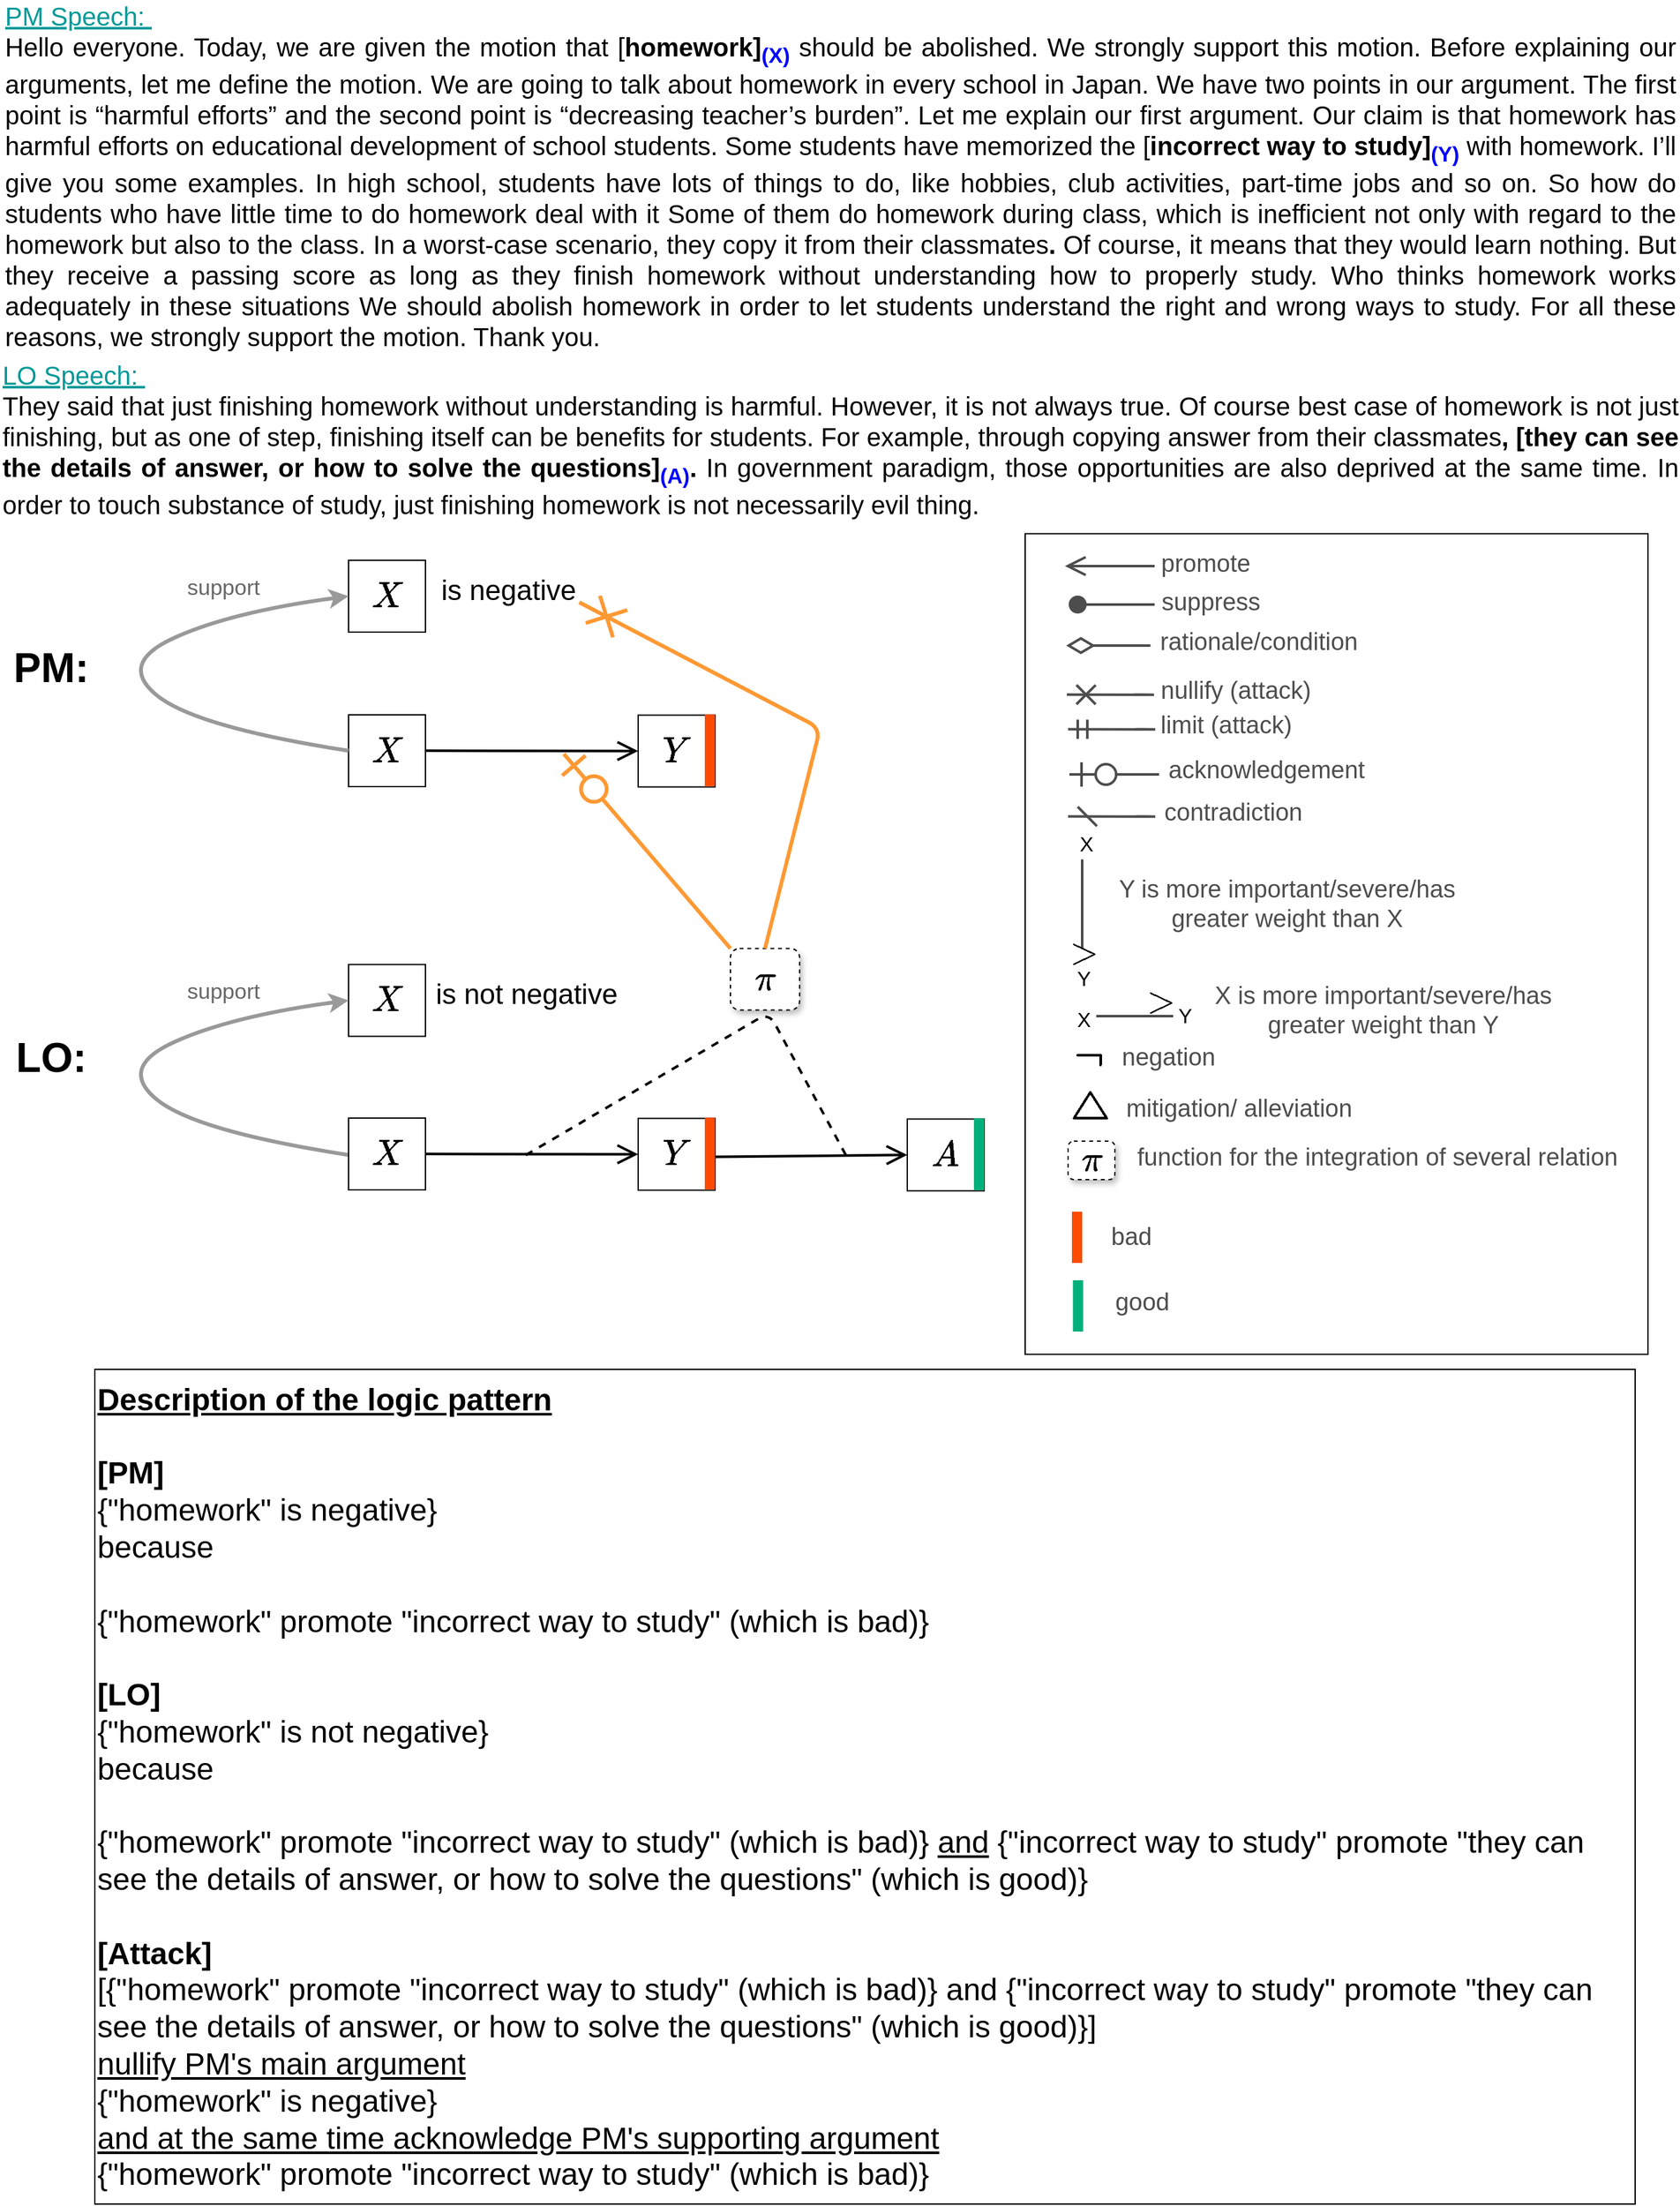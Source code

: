<mxfile version="15.8.3" type="device"><diagram id="NebdKccpn1Tcwdz-Rh-k" name="Page-1"><mxGraphModel dx="1475" dy="851" grid="1" gridSize="10" guides="1" tooltips="1" connect="1" arrows="1" fold="1" page="1" pageScale="1" pageWidth="1100" pageHeight="1700" math="1" shadow="0"><root><mxCell id="0"/><mxCell id="1" parent="0"/><mxCell id="UqYzVpXplDqsbALxIXjI-1" value="&lt;div style=&quot;text-align: justify ; font-size: 20px&quot;&gt;&lt;font style=&quot;font-size: 20px&quot; color=&quot;#009999&quot;&gt;&lt;u&gt;PM Speech:&amp;nbsp;&lt;/u&gt;&lt;/font&gt;&lt;/div&gt;&lt;div style=&quot;text-align: justify&quot;&gt;&lt;span style=&quot;font-size: 20px&quot;&gt;Hello everyone. Today, we are given the motion that [&lt;b&gt;homework]&lt;sub&gt;&lt;font color=&quot;#0000ff&quot;&gt;(X)&lt;/font&gt;&lt;/sub&gt;&lt;/b&gt; should be abolished. We strongly support this motion. Before explaining our arguments, let me define the motion. We are going to talk about homework in every school in Japan. We have two points in our argument. The first point is “harmful efforts” and the second point is “decreasing teacher’s burden”. Let me explain our first argument. Our claim is that homework has harmful efforts on educational development of school students. Some students have memorized the [&lt;b&gt;incorrect way to study]&lt;sub&gt;&lt;font color=&quot;#0000ff&quot;&gt;(Y)&lt;/font&gt;&lt;/sub&gt;&lt;/b&gt; with homework. I’ll give you some examples. In high school, students have lots of things to do, like hobbies, club activities, part-time jobs and so on. So how do students who have little time to do homework deal with it Some of them do homework during class, which is inefficient not only with regard to the homework but also to the class. In a worst-case scenario, they copy it from their classmates&lt;b&gt;.&lt;/b&gt; Of course, it means that they would learn nothing. But they receive a passing score as long as they finish homework without understanding how to properly study. Who thinks homework works adequately in these situations We should abolish homework in order to let students understand the right and wrong ways to study. For all these reasons, we strongly support the motion. Thank you.&lt;/span&gt;&lt;br&gt;&lt;/div&gt;" style="text;html=1;strokeColor=none;fillColor=none;align=left;verticalAlign=middle;whiteSpace=wrap;rounded=0;" parent="1" vertex="1"><mxGeometry x="552" y="144" width="1306" height="190" as="geometry"/></mxCell><mxCell id="UqYzVpXplDqsbALxIXjI-2" value="&lt;div style=&quot;text-align: justify ; font-size: 20px&quot;&gt;&lt;font style=&quot;font-size: 20px&quot; color=&quot;#009999&quot;&gt;&lt;u&gt;LO Speech:&amp;nbsp;&lt;/u&gt;&lt;/font&gt;&lt;/div&gt;&lt;div style=&quot;text-align: justify&quot;&gt;&lt;span style=&quot;font-size: 20px&quot;&gt;They said that just finishing homework without understanding is harmful. However, it is not always true. Of course best case of homework is not just finishing, but as one of step, finishing itself can be benefits for students. For example, through copying answer from their classmates&lt;b&gt;, [they can see the details of answer, or how to solve the questions]&lt;sub&gt;&lt;font color=&quot;#0000ff&quot;&gt;(A)&lt;/font&gt;&lt;/sub&gt;.&lt;/b&gt; In government paradigm, those opportunities are also deprived at the same time. In order to touch substance of study, just finishing homework is not necessarily evil thing.&lt;/span&gt;&lt;br&gt;&lt;/div&gt;" style="text;html=1;strokeColor=none;fillColor=none;align=left;verticalAlign=middle;whiteSpace=wrap;rounded=0;" parent="1" vertex="1"><mxGeometry x="550" y="375" width="1310" height="140" as="geometry"/></mxCell><mxCell id="UqYzVpXplDqsbALxIXjI-18" value="&lt;font size=&quot;1&quot;&gt;&lt;b style=&quot;font-size: 32px&quot;&gt;PM:&lt;/b&gt;&lt;/font&gt;" style="text;html=1;strokeColor=none;fillColor=none;align=center;verticalAlign=middle;whiteSpace=wrap;rounded=0;" parent="1" vertex="1"><mxGeometry x="550" y="603" width="80" height="40" as="geometry"/></mxCell><mxCell id="UqYzVpXplDqsbALxIXjI-19" value="&lt;font size=&quot;1&quot;&gt;&lt;b style=&quot;font-size: 32px&quot;&gt;LO:&lt;/b&gt;&lt;/font&gt;" style="text;html=1;strokeColor=none;fillColor=none;align=center;verticalAlign=middle;whiteSpace=wrap;rounded=0;" parent="1" vertex="1"><mxGeometry x="550" y="907" width="80" height="40" as="geometry"/></mxCell><mxCell id="UqYzVpXplDqsbALxIXjI-66" value="&lt;font style=&quot;font-size: 24px&quot;&gt;$$X$$&lt;/font&gt;" style="whiteSpace=wrap;html=1;align=center;" parent="1" vertex="1"><mxGeometry x="822" y="539" width="60" height="56" as="geometry"/></mxCell><mxCell id="UqYzVpXplDqsbALxIXjI-67" value="&lt;font style=&quot;font-size: 22px&quot;&gt;is negative&lt;/font&gt;" style="text;html=1;strokeColor=none;fillColor=none;align=center;verticalAlign=middle;whiteSpace=wrap;rounded=0;" parent="1" vertex="1"><mxGeometry x="892" y="545.5" width="110" height="35" as="geometry"/></mxCell><mxCell id="UqYzVpXplDqsbALxIXjI-68" value="&lt;span style=&quot;font-size: 24px&quot;&gt;$$X$$&lt;/span&gt;" style="whiteSpace=wrap;html=1;align=center;" parent="1" vertex="1"><mxGeometry x="822" y="659.5" width="60" height="56" as="geometry"/></mxCell><mxCell id="UqYzVpXplDqsbALxIXjI-69" value="&lt;font style=&quot;font-size: 24px&quot;&gt;$$Y$$&lt;/font&gt;" style="whiteSpace=wrap;html=1;align=center;" parent="1" vertex="1"><mxGeometry x="1048" y="659.75" width="60" height="56" as="geometry"/></mxCell><mxCell id="UqYzVpXplDqsbALxIXjI-70" value="" style="whiteSpace=wrap;html=1;fontColor=#666666;fillColor=#FF4B00;strokeColor=none;" parent="1" vertex="1"><mxGeometry x="1100" y="659.25" width="8" height="56" as="geometry"/></mxCell><mxCell id="UqYzVpXplDqsbALxIXjI-72" value="" style="endArrow=open;html=1;fontColor=#666666;endSize=12;entryX=0;entryY=0.5;entryDx=0;entryDy=0;endFill=0;strokeWidth=2;exitX=1;exitY=0.5;exitDx=0;exitDy=0;" parent="1" source="UqYzVpXplDqsbALxIXjI-68" target="UqYzVpXplDqsbALxIXjI-69" edge="1"><mxGeometry width="50" height="50" relative="1" as="geometry"><mxPoint x="928" y="687.16" as="sourcePoint"/><mxPoint x="1020.0" y="687.16" as="targetPoint"/></mxGeometry></mxCell><mxCell id="UqYzVpXplDqsbALxIXjI-77" value="" style="curved=1;endArrow=classic;html=1;strokeWidth=3;exitX=0;exitY=0.5;exitDx=0;exitDy=0;entryX=0;entryY=0.5;entryDx=0;entryDy=0;strokeColor=#999999;" parent="1" source="UqYzVpXplDqsbALxIXjI-68" target="UqYzVpXplDqsbALxIXjI-66" edge="1"><mxGeometry width="50" height="50" relative="1" as="geometry"><mxPoint x="542" y="689" as="sourcePoint"/><mxPoint x="592" y="639" as="targetPoint"/><Array as="points"><mxPoint x="702" y="669"/><mxPoint x="642" y="619"/><mxPoint x="732" y="579"/></Array></mxGeometry></mxCell><mxCell id="UqYzVpXplDqsbALxIXjI-78" value="&lt;font style=&quot;font-size: 17px&quot; color=&quot;#666666&quot;&gt;support&lt;/font&gt;" style="text;html=1;fillColor=none;align=center;verticalAlign=middle;whiteSpace=wrap;rounded=0;rotation=0;" parent="1" vertex="1"><mxGeometry x="692" y="545.5" width="65" height="30" as="geometry"/></mxCell><mxCell id="UqYzVpXplDqsbALxIXjI-79" value="&lt;font style=&quot;font-size: 24px&quot;&gt;$$X$$&lt;/font&gt;" style="whiteSpace=wrap;html=1;align=center;" parent="1" vertex="1"><mxGeometry x="822" y="854.25" width="60" height="56" as="geometry"/></mxCell><mxCell id="UqYzVpXplDqsbALxIXjI-80" value="&lt;font style=&quot;font-size: 22px&quot;&gt;is not negative&lt;/font&gt;" style="text;html=1;strokeColor=none;fillColor=none;align=center;verticalAlign=middle;whiteSpace=wrap;rounded=0;" parent="1" vertex="1"><mxGeometry x="887" y="860.75" width="148" height="35" as="geometry"/></mxCell><mxCell id="UqYzVpXplDqsbALxIXjI-85" value="" style="curved=1;endArrow=classic;html=1;strokeWidth=3;exitX=0;exitY=0.5;exitDx=0;exitDy=0;entryX=0;entryY=0.5;entryDx=0;entryDy=0;strokeColor=#999999;" parent="1" target="UqYzVpXplDqsbALxIXjI-79" edge="1"><mxGeometry width="50" height="50" relative="1" as="geometry"><mxPoint x="822" y="1002.75" as="sourcePoint"/><mxPoint x="592" y="954.25" as="targetPoint"/><Array as="points"><mxPoint x="702" y="984.25"/><mxPoint x="642" y="934.25"/><mxPoint x="732" y="894.25"/></Array></mxGeometry></mxCell><mxCell id="UqYzVpXplDqsbALxIXjI-86" value="&lt;font style=&quot;font-size: 17px&quot; color=&quot;#666666&quot;&gt;support&lt;/font&gt;" style="text;html=1;fillColor=none;align=center;verticalAlign=middle;whiteSpace=wrap;rounded=0;rotation=0;" parent="1" vertex="1"><mxGeometry x="692" y="860.75" width="65" height="30" as="geometry"/></mxCell><mxCell id="6CGI5jLV4uSBRsjH8G13-3" value="" style="rounded=0;whiteSpace=wrap;html=1;glass=0;sketch=0;strokeColor=default;fillColor=none;" parent="1" vertex="1"><mxGeometry x="1350" y="518.25" width="486" height="640" as="geometry"/></mxCell><mxCell id="6CGI5jLV4uSBRsjH8G13-4" value="" style="endArrow=ERzeroToOne;html=1;endFill=1;endSize=16;strokeWidth=2;strokeColor=#4D4D4D;" parent="1" edge="1"><mxGeometry width="50" height="50" relative="1" as="geometry"><mxPoint x="1454.5" y="706" as="sourcePoint"/><mxPoint x="1384.5" y="706" as="targetPoint"/></mxGeometry></mxCell><mxCell id="6CGI5jLV4uSBRsjH8G13-5" value="" style="endArrow=none;html=1;endSize=16;strokeWidth=2;strokeColor=#4D4D4D;" parent="1" edge="1"><mxGeometry width="50" height="50" relative="1" as="geometry"><mxPoint x="1394.5" y="842.25" as="sourcePoint"/><mxPoint x="1394.5" y="772.25" as="targetPoint"/></mxGeometry></mxCell><mxCell id="6CGI5jLV4uSBRsjH8G13-6" value="&lt;span style=&quot;font-size: 24px&quot;&gt;&lt;font style=&quot;font-size: 24px&quot;&gt;$$&amp;gt;$$&lt;/font&gt;&lt;/span&gt;" style="text;html=1;strokeColor=none;fillColor=none;align=center;verticalAlign=middle;whiteSpace=wrap;rounded=0;fontSize=24;fontStyle=1;horizontal=1;" parent="1" vertex="1"><mxGeometry x="1375.5" y="835.25" width="40" height="20" as="geometry"/></mxCell><mxCell id="6CGI5jLV4uSBRsjH8G13-7" value="&lt;span style=&quot;font-size: 19px&quot;&gt;Y is more important/severe/has greater weight than X&lt;/span&gt;" style="text;html=1;strokeColor=none;fillColor=none;align=center;verticalAlign=middle;whiteSpace=wrap;rounded=0;fontColor=#4D4D4D;" parent="1" vertex="1"><mxGeometry x="1406.5" y="782.25" width="294.5" height="50" as="geometry"/></mxCell><mxCell id="6CGI5jLV4uSBRsjH8G13-8" value="&lt;font style=&quot;font-size: 16px&quot;&gt;X&lt;/font&gt;" style="text;html=1;strokeColor=none;fillColor=none;align=center;verticalAlign=middle;whiteSpace=wrap;rounded=0;fontSize=14;" parent="1" vertex="1"><mxGeometry x="1377.5" y="750" width="40" height="20" as="geometry"/></mxCell><mxCell id="6CGI5jLV4uSBRsjH8G13-9" value="&lt;font style=&quot;font-size: 16px&quot;&gt;Y&lt;/font&gt;" style="text;html=1;strokeColor=none;fillColor=none;align=center;verticalAlign=middle;whiteSpace=wrap;rounded=0;fontSize=14;" parent="1" vertex="1"><mxGeometry x="1375.5" y="855.25" width="40" height="20" as="geometry"/></mxCell><mxCell id="6CGI5jLV4uSBRsjH8G13-10" value="" style="endArrow=none;html=1;endSize=0;strokeWidth=2;startArrow=cross;startFill=0;startSize=12;strokeColor=#4D4D4D;" parent="1" edge="1"><mxGeometry width="50" height="50" relative="1" as="geometry"><mxPoint x="1382.5" y="643.75" as="sourcePoint"/><mxPoint x="1450.5" y="643.87" as="targetPoint"/><Array as="points"><mxPoint x="1450.5" y="643.87"/><mxPoint x="1432.5" y="643.75"/></Array></mxGeometry></mxCell><mxCell id="6CGI5jLV4uSBRsjH8G13-11" value="&lt;font style=&quot;font-size: 19px&quot;&gt;nullify (attack)&lt;/font&gt;" style="text;html=1;strokeColor=none;fillColor=none;align=center;verticalAlign=middle;whiteSpace=wrap;rounded=0;fontColor=#4D4D4D;" parent="1" vertex="1"><mxGeometry x="1444.5" y="624" width="138.5" height="34" as="geometry"/></mxCell><mxCell id="6CGI5jLV4uSBRsjH8G13-12" value="" style="endArrow=open;html=1;fontColor=#666666;endSize=12;endFill=0;strokeWidth=2;strokeColor=#4D4D4D;" parent="1" edge="1"><mxGeometry width="50" height="50" relative="1" as="geometry"><mxPoint x="1451" y="543.5" as="sourcePoint"/><mxPoint x="1381" y="543.5" as="targetPoint"/></mxGeometry></mxCell><mxCell id="6CGI5jLV4uSBRsjH8G13-13" value="&lt;span style=&quot;font-size: 19px&quot;&gt;promote&lt;/span&gt;" style="text;html=1;strokeColor=none;fillColor=none;align=center;verticalAlign=middle;whiteSpace=wrap;rounded=0;fontColor=#4D4D4D;" parent="1" vertex="1"><mxGeometry x="1451" y="524.5" width="80" height="34" as="geometry"/></mxCell><mxCell id="6CGI5jLV4uSBRsjH8G13-14" value="" style="endArrow=oval;html=1;fontColor=#666666;endSize=12;endFill=1;strokeWidth=2;strokeColor=#4D4D4D;" parent="1" edge="1"><mxGeometry width="50" height="50" relative="1" as="geometry"><mxPoint x="1451" y="573.5" as="sourcePoint"/><mxPoint x="1391" y="573.5" as="targetPoint"/></mxGeometry></mxCell><mxCell id="6CGI5jLV4uSBRsjH8G13-15" value="&lt;span style=&quot;font-size: 19px&quot;&gt;suppress&lt;/span&gt;" style="text;html=1;strokeColor=none;fillColor=none;align=center;verticalAlign=middle;whiteSpace=wrap;rounded=0;fontColor=#4D4D4D;" parent="1" vertex="1"><mxGeometry x="1455" y="554.5" width="80" height="34" as="geometry"/></mxCell><mxCell id="6CGI5jLV4uSBRsjH8G13-16" value="" style="endArrow=none;html=1;endSize=0;strokeWidth=2;startArrow=diamondThin;startFill=0;startSize=17;strokeColor=#4D4D4D;" parent="1" edge="1"><mxGeometry width="50" height="50" relative="1" as="geometry"><mxPoint x="1382" y="605.5" as="sourcePoint"/><mxPoint x="1420" y="605.5" as="targetPoint"/><Array as="points"><mxPoint x="1452" y="605.5"/><mxPoint x="1430" y="605.5"/></Array></mxGeometry></mxCell><mxCell id="6CGI5jLV4uSBRsjH8G13-17" value="&lt;font style=&quot;font-size: 19px&quot;&gt;rationale/condition&lt;/font&gt;" style="text;html=1;strokeColor=none;fillColor=none;align=center;verticalAlign=middle;whiteSpace=wrap;rounded=0;fontColor=#4D4D4D;" parent="1" vertex="1"><mxGeometry x="1447" y="585.5" width="171" height="34" as="geometry"/></mxCell><mxCell id="6CGI5jLV4uSBRsjH8G13-18" value="&lt;font style=&quot;font-size: 19px&quot;&gt;acknowledgement&lt;/font&gt;" style="text;html=1;strokeColor=none;fillColor=none;align=center;verticalAlign=middle;whiteSpace=wrap;rounded=0;fontColor=#4D4D4D;" parent="1" vertex="1"><mxGeometry x="1455" y="686" width="167" height="34" as="geometry"/></mxCell><mxCell id="6CGI5jLV4uSBRsjH8G13-19" value="" style="endArrow=none;html=1;endSize=16;strokeWidth=2;strokeColor=#4D4D4D;" parent="1" edge="1"><mxGeometry width="50" height="50" relative="1" as="geometry"><mxPoint x="1465.5" y="894.5" as="sourcePoint"/><mxPoint x="1405.5" y="894.5" as="targetPoint"/></mxGeometry></mxCell><mxCell id="6CGI5jLV4uSBRsjH8G13-20" value="&lt;span style=&quot;font-size: 24px&quot;&gt;&lt;font style=&quot;font-size: 24px&quot;&gt;$$&amp;gt;$$&lt;/font&gt;&lt;/span&gt;" style="text;html=1;strokeColor=none;fillColor=none;align=center;verticalAlign=middle;whiteSpace=wrap;rounded=0;fontSize=24;fontStyle=1;horizontal=1;" parent="1" vertex="1"><mxGeometry x="1435.5" y="872.5" width="40" height="20" as="geometry"/></mxCell><mxCell id="6CGI5jLV4uSBRsjH8G13-21" value="&lt;font style=&quot;font-size: 16px&quot;&gt;X&lt;/font&gt;" style="text;html=1;strokeColor=none;fillColor=none;align=center;verticalAlign=middle;whiteSpace=wrap;rounded=0;fontSize=14;" parent="1" vertex="1"><mxGeometry x="1375.5" y="886.5" width="40" height="20" as="geometry"/></mxCell><mxCell id="6CGI5jLV4uSBRsjH8G13-22" value="&lt;font style=&quot;font-size: 16px&quot;&gt;Y&lt;/font&gt;" style="text;html=1;strokeColor=none;fillColor=none;align=center;verticalAlign=middle;whiteSpace=wrap;rounded=0;fontSize=14;" parent="1" vertex="1"><mxGeometry x="1454.5" y="883.5" width="40" height="20" as="geometry"/></mxCell><mxCell id="6CGI5jLV4uSBRsjH8G13-23" value="&lt;span style=&quot;font-size: 19px&quot;&gt;X is more important/severe/has greater weight&amp;nbsp;&lt;/span&gt;&lt;span style=&quot;font-size: 19px&quot;&gt;than Y&lt;/span&gt;" style="text;html=1;strokeColor=none;fillColor=none;align=center;verticalAlign=middle;whiteSpace=wrap;rounded=0;fontColor=#4D4D4D;" parent="1" vertex="1"><mxGeometry x="1495.5" y="872.5" width="266.5" height="34" as="geometry"/></mxCell><mxCell id="6CGI5jLV4uSBRsjH8G13-24" value="" style="endArrow=none;html=1;endSize=0;strokeWidth=2;startArrow=dash;startFill=0;startSize=12;strokeColor=#4D4D4D;" parent="1" edge="1"><mxGeometry width="50" height="50" relative="1" as="geometry"><mxPoint x="1383.5" y="738.75" as="sourcePoint"/><mxPoint x="1451.5" y="738.87" as="targetPoint"/><Array as="points"><mxPoint x="1451.5" y="738.87"/><mxPoint x="1433.5" y="738.75"/></Array></mxGeometry></mxCell><mxCell id="6CGI5jLV4uSBRsjH8G13-25" value="&lt;font style=&quot;font-size: 19px&quot;&gt;contradiction&lt;/font&gt;" style="text;html=1;strokeColor=none;fillColor=none;align=center;verticalAlign=middle;whiteSpace=wrap;rounded=0;fontColor=#4D4D4D;" parent="1" vertex="1"><mxGeometry x="1457.5" y="719" width="109" height="34" as="geometry"/></mxCell><mxCell id="6CGI5jLV4uSBRsjH8G13-26" value="" style="whiteSpace=wrap;html=1;fontColor=#666666;strokeColor=none;fillColor=#FF4B00;" parent="1" vertex="1"><mxGeometry x="1386.5" y="1047" width="8" height="40" as="geometry"/></mxCell><mxCell id="6CGI5jLV4uSBRsjH8G13-27" value="&lt;span style=&quot;font-size: 19px&quot;&gt;bad&lt;/span&gt;" style="text;html=1;strokeColor=none;fillColor=none;align=center;verticalAlign=middle;whiteSpace=wrap;rounded=0;fontColor=#4D4D4D;" parent="1" vertex="1"><mxGeometry x="1405" y="1050" width="55.5" height="34" as="geometry"/></mxCell><mxCell id="6CGI5jLV4uSBRsjH8G13-28" value="" style="whiteSpace=wrap;html=1;fontColor=#666666;strokeColor=none;fillColor=#03AF7A;" parent="1" vertex="1"><mxGeometry x="1387.25" y="1100.5" width="8" height="40" as="geometry"/></mxCell><mxCell id="6CGI5jLV4uSBRsjH8G13-29" value="&lt;span style=&quot;font-size: 19px&quot;&gt;good&lt;/span&gt;" style="text;html=1;strokeColor=none;fillColor=none;align=center;verticalAlign=middle;whiteSpace=wrap;rounded=0;fontColor=#4D4D4D;" parent="1" vertex="1"><mxGeometry x="1408" y="1100.5" width="66.5" height="34" as="geometry"/></mxCell><mxCell id="6CGI5jLV4uSBRsjH8G13-30" value="&lt;span style=&quot;font-size: 19px&quot;&gt;mitigation/&amp;nbsp;&lt;/span&gt;&lt;span style=&quot;font-size: 19px&quot;&gt;alleviation&lt;/span&gt;" style="text;html=1;strokeColor=none;fillColor=none;align=center;verticalAlign=middle;whiteSpace=wrap;rounded=0;fontColor=#4D4D4D;" parent="1" vertex="1"><mxGeometry x="1424.25" y="949.75" width="186" height="34" as="geometry"/></mxCell><mxCell id="6CGI5jLV4uSBRsjH8G13-31" value="&lt;font style=&quot;font-size: 26px&quot;&gt;$$\boldsymbol{\triangle}$$&lt;/font&gt;" style="text;html=1;strokeColor=none;fillColor=none;align=center;verticalAlign=middle;whiteSpace=wrap;rounded=0;" parent="1" vertex="1"><mxGeometry x="1371.25" y="948.75" width="60" height="35" as="geometry"/></mxCell><mxCell id="6CGI5jLV4uSBRsjH8G13-32" value="&lt;font style=&quot;font-size: 26px&quot;&gt;$$\boldsymbol{\neg}$$&lt;/font&gt;" style="text;html=1;strokeColor=none;fillColor=none;align=center;verticalAlign=middle;whiteSpace=wrap;rounded=0;" parent="1" vertex="1"><mxGeometry x="1369.5" y="909.75" width="60" height="35" as="geometry"/></mxCell><mxCell id="6CGI5jLV4uSBRsjH8G13-33" value="&lt;span style=&quot;font-size: 19px&quot;&gt;negation&lt;/span&gt;" style="text;html=1;strokeColor=none;fillColor=none;align=center;verticalAlign=middle;whiteSpace=wrap;rounded=0;fontColor=#4D4D4D;" parent="1" vertex="1"><mxGeometry x="1422" y="909.75" width="80" height="34" as="geometry"/></mxCell><mxCell id="6CGI5jLV4uSBRsjH8G13-34" value="&lt;font style=&quot;font-size: 24px&quot;&gt;$$\pi$$&lt;/font&gt;" style="whiteSpace=wrap;html=1;dashed=1;perimeterSpacing=0;shadow=1;align=center;rounded=1;" parent="1" vertex="1"><mxGeometry x="1383.5" y="992" width="36.5" height="30" as="geometry"/></mxCell><mxCell id="6CGI5jLV4uSBRsjH8G13-35" value="&lt;span style=&quot;font-size: 19px&quot;&gt;function for the integration of several relation&lt;/span&gt;" style="text;html=1;strokeColor=none;fillColor=none;align=center;verticalAlign=middle;whiteSpace=wrap;rounded=0;fontColor=#4D4D4D;" parent="1" vertex="1"><mxGeometry x="1424.25" y="988" width="401.75" height="34" as="geometry"/></mxCell><mxCell id="6CGI5jLV4uSBRsjH8G13-36" value="" style="endArrow=none;html=1;endSize=0;strokeWidth=2;startArrow=ERmandOne;startFill=0;startSize=12;strokeColor=#4D4D4D;" parent="1" edge="1"><mxGeometry width="50" height="50" relative="1" as="geometry"><mxPoint x="1383.5" y="670.75" as="sourcePoint"/><mxPoint x="1451.5" y="670.87" as="targetPoint"/><Array as="points"><mxPoint x="1451.5" y="670.87"/><mxPoint x="1433.5" y="670.75"/></Array></mxGeometry></mxCell><mxCell id="6CGI5jLV4uSBRsjH8G13-37" value="&lt;span style=&quot;font-size: 19px&quot;&gt;limit (attack)&lt;/span&gt;" style="text;html=1;strokeColor=none;fillColor=none;align=center;verticalAlign=middle;whiteSpace=wrap;rounded=0;fontColor=#4D4D4D;" parent="1" vertex="1"><mxGeometry x="1442.5" y="651" width="127.5" height="34" as="geometry"/></mxCell><mxCell id="BRE7Rf56df5ZDREgsPvu-9" value="&lt;span style=&quot;font-size: 24px&quot;&gt;$$X$$&lt;/span&gt;" style="whiteSpace=wrap;html=1;align=center;" parent="1" vertex="1"><mxGeometry x="822" y="974" width="60" height="56" as="geometry"/></mxCell><mxCell id="BRE7Rf56df5ZDREgsPvu-10" value="&lt;font style=&quot;font-size: 24px&quot;&gt;$$Y$$&lt;/font&gt;" style="whiteSpace=wrap;html=1;align=center;" parent="1" vertex="1"><mxGeometry x="1048" y="974.25" width="60" height="56" as="geometry"/></mxCell><mxCell id="BRE7Rf56df5ZDREgsPvu-11" value="" style="whiteSpace=wrap;html=1;fontColor=#666666;fillColor=#FF4B00;strokeColor=none;" parent="1" vertex="1"><mxGeometry x="1100" y="973.75" width="8" height="56" as="geometry"/></mxCell><mxCell id="BRE7Rf56df5ZDREgsPvu-12" value="" style="endArrow=open;html=1;fontColor=#666666;endSize=12;entryX=0;entryY=0.5;entryDx=0;entryDy=0;endFill=0;strokeWidth=2;exitX=1;exitY=0.5;exitDx=0;exitDy=0;" parent="1" source="BRE7Rf56df5ZDREgsPvu-9" target="BRE7Rf56df5ZDREgsPvu-10" edge="1"><mxGeometry width="50" height="50" relative="1" as="geometry"><mxPoint x="928" y="1001.66" as="sourcePoint"/><mxPoint x="1020.0" y="1001.66" as="targetPoint"/></mxGeometry></mxCell><mxCell id="BRE7Rf56df5ZDREgsPvu-15" value="" style="endArrow=open;html=1;fontColor=#666666;endSize=12;entryX=0;entryY=0.5;entryDx=0;entryDy=0;endFill=0;strokeWidth=2;exitX=1;exitY=0.5;exitDx=0;exitDy=0;" parent="1" target="BRE7Rf56df5ZDREgsPvu-16" edge="1"><mxGeometry width="50" height="50" relative="1" as="geometry"><mxPoint x="1108" y="1004.23" as="sourcePoint"/><mxPoint x="1274" y="1004.48" as="targetPoint"/></mxGeometry></mxCell><mxCell id="BRE7Rf56df5ZDREgsPvu-16" value="&lt;font style=&quot;font-size: 24px&quot;&gt;$$A$$&lt;/font&gt;" style="whiteSpace=wrap;html=1;align=center;" parent="1" vertex="1"><mxGeometry x="1258" y="974.75" width="60" height="56" as="geometry"/></mxCell><mxCell id="BRE7Rf56df5ZDREgsPvu-17" value="" style="whiteSpace=wrap;html=1;fontColor=#666666;fillColor=#03AF7A;strokeColor=none;" parent="1" vertex="1"><mxGeometry x="1310" y="974.25" width="8" height="56" as="geometry"/></mxCell><mxCell id="BRE7Rf56df5ZDREgsPvu-18" value="&lt;font style=&quot;font-size: 24px&quot;&gt;$$\pi$$&lt;/font&gt;" style="whiteSpace=wrap;html=1;dashed=1;perimeterSpacing=0;shadow=1;align=center;rounded=1;" parent="1" vertex="1"><mxGeometry x="1120" y="841.75" width="54" height="48" as="geometry"/></mxCell><mxCell id="BRE7Rf56df5ZDREgsPvu-19" value="" style="endArrow=none;html=1;fontColor=#666666;endSize=12;strokeColor=#000000;dashed=1;strokeWidth=2;endFill=0;" parent="1" edge="1"><mxGeometry width="50" height="50" relative="1" as="geometry"><mxPoint x="1210" y="1002.75" as="sourcePoint"/><mxPoint x="960" y="1003" as="targetPoint"/><Array as="points"><mxPoint x="1150" y="891.75"/></Array></mxGeometry></mxCell><mxCell id="BRE7Rf56df5ZDREgsPvu-20" value="" style="endArrow=none;html=1;endSize=0;strokeWidth=3;startArrow=cross;startFill=0;startSize=20;strokeColor=#FF9933;entryX=0.5;entryY=0;entryDx=0;entryDy=0;exitX=1;exitY=0.75;exitDx=0;exitDy=0;" parent="1" source="UqYzVpXplDqsbALxIXjI-67" target="BRE7Rf56df5ZDREgsPvu-18" edge="1"><mxGeometry width="50" height="50" relative="1" as="geometry"><mxPoint x="1150" y="575.5" as="sourcePoint"/><mxPoint x="1310" y="695.5" as="targetPoint"/><Array as="points"><mxPoint x="1190" y="670"/></Array></mxGeometry></mxCell><mxCell id="BRE7Rf56df5ZDREgsPvu-21" value="" style="endArrow=none;html=1;endSize=0;strokeWidth=3;startArrow=ERzeroToOne;startFill=1;startSize=20;strokeColor=#FF9933;entryX=0;entryY=0;entryDx=0;entryDy=0;" parent="1" target="BRE7Rf56df5ZDREgsPvu-18" edge="1"><mxGeometry width="50" height="50" relative="1" as="geometry"><mxPoint x="990" y="690" as="sourcePoint"/><mxPoint x="1024" y="950" as="targetPoint"/><Array as="points"/></mxGeometry></mxCell><mxCell id="qUUFPIcUV2a6rYo5tMpy-1" value="&lt;b&gt;&lt;u&gt;Description of the logic pattern&lt;br&gt;&lt;/u&gt;&lt;br&gt;[PM]&lt;/b&gt;&lt;br&gt;{&quot;homework&quot; is negative}&lt;br&gt;because&lt;br&gt;&lt;br&gt;{&quot;homework&quot; promote &quot;incorrect way to study&quot; (which is bad)}&lt;br&gt;&lt;br&gt;&lt;b&gt;[LO]&lt;/b&gt;&lt;br&gt;{&quot;homework&quot; is not negative}&lt;br&gt;because&lt;br&gt;&lt;br&gt;{&quot;homework&quot; promote &quot;incorrect way to study&quot; (which is bad)} &lt;u&gt;and&lt;/u&gt; {&quot;incorrect way to study&quot; promote &quot;they can see the details of answer, or how to solve the questions&quot; (which is good)}&lt;br&gt;&lt;br&gt;&lt;b&gt;[Attack]&lt;/b&gt;&lt;br&gt;&lt;div&gt;&lt;span&gt;&lt;div&gt;&lt;span style=&quot;font-size: 24px&quot;&gt;[{&quot;homework&quot; promote &quot;incorrect way to study&quot; (which is bad)} and {&quot;incorrect way to study&quot; promote &quot;they can see the details of answer, or how to solve the questions&quot; (which is good)}]&lt;/span&gt;&lt;br&gt;&lt;/div&gt;&lt;div&gt;&lt;u&gt;nullify PM's main argument&lt;/u&gt;&lt;/div&gt;&lt;div&gt;{&quot;homework&quot; is negative}&lt;/div&gt;&lt;div&gt;&lt;u&gt;and at the same time acknowledge PM's supporting argument&lt;/u&gt;&lt;/div&gt;&lt;div&gt;&lt;span style=&quot;font-size: 24px&quot;&gt;{&quot;homework&quot; promote &quot;incorrect way to study&quot; (which is bad)}&lt;/span&gt;&lt;br&gt;&lt;/div&gt;&lt;/span&gt;&lt;/div&gt;" style="rounded=0;whiteSpace=wrap;html=1;fontSize=24;strokeColor=default;align=left;" vertex="1" parent="1"><mxGeometry x="624" y="1170" width="1202" height="651" as="geometry"/></mxCell></root></mxGraphModel></diagram></mxfile>